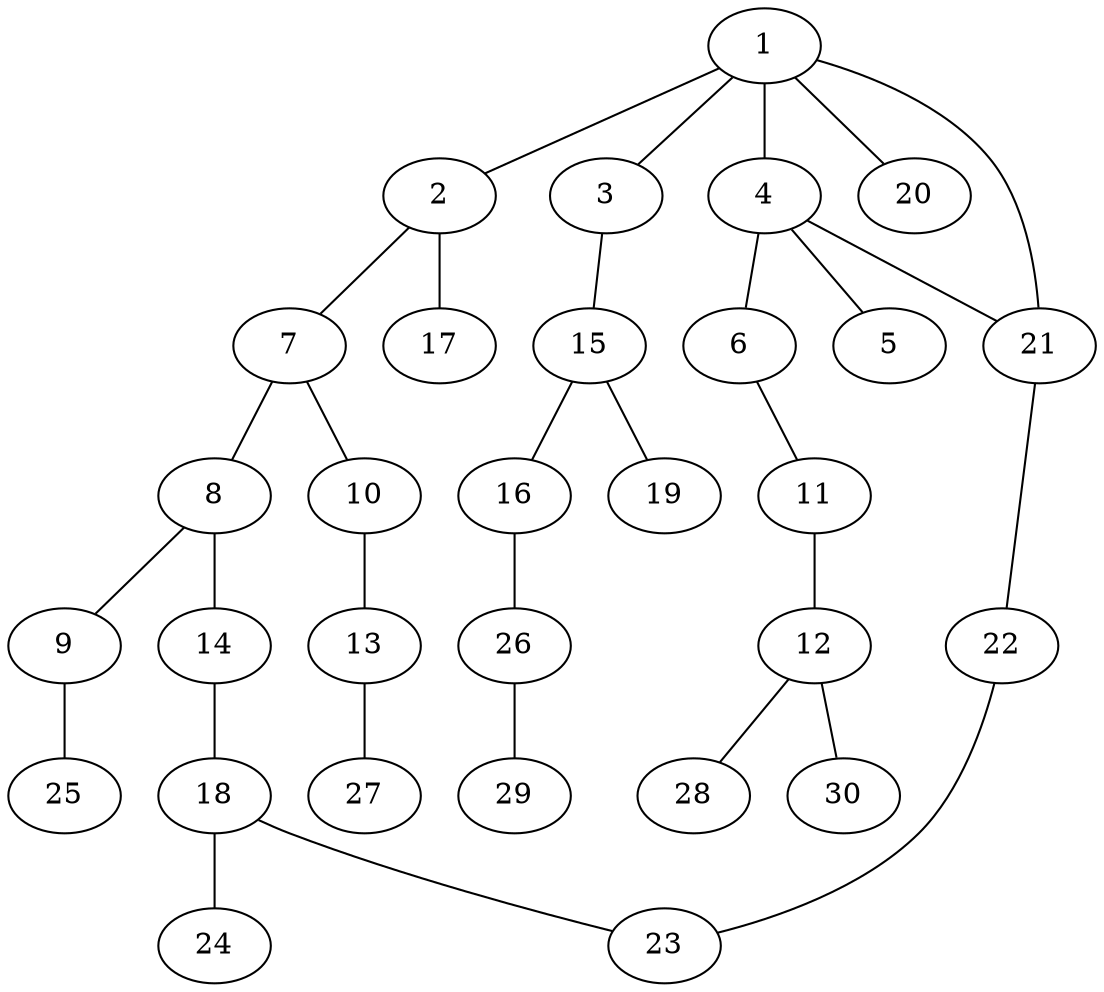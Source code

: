 graph graphname {1--2
1--3
1--4
1--20
1--21
2--7
2--17
3--15
4--5
4--6
4--21
6--11
7--8
7--10
8--9
8--14
9--25
10--13
11--12
12--28
12--30
13--27
14--18
15--16
15--19
16--26
18--23
18--24
21--22
22--23
26--29
}